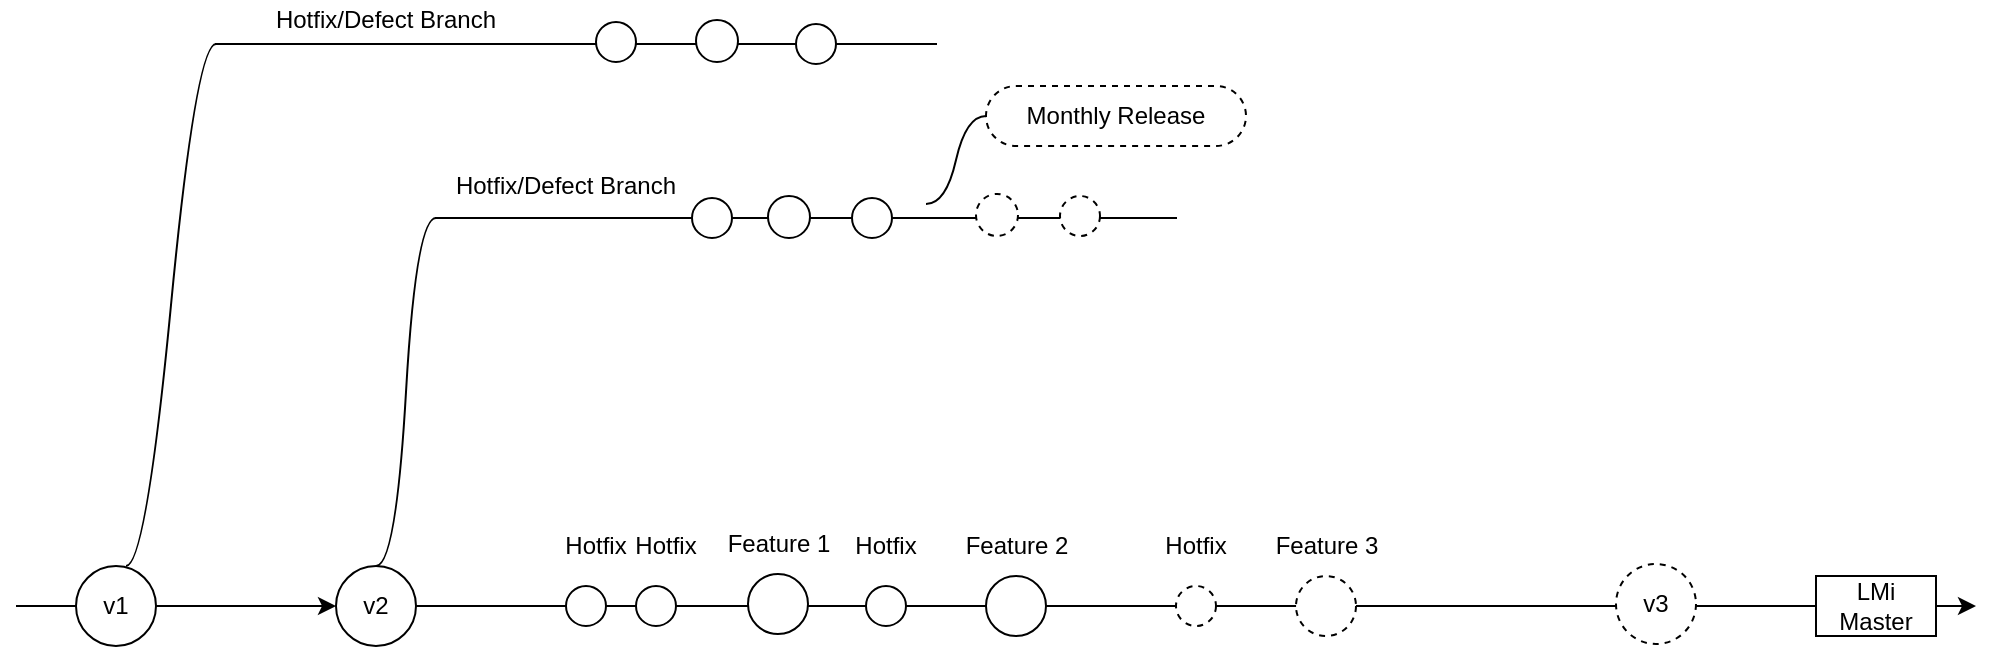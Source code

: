 <mxfile version="10.6.7" type="github"><diagram id="x7RYGpuBr0ePUjHkRB1u" name="Page-1"><mxGraphModel dx="1394" dy="747" grid="1" gridSize="10" guides="1" tooltips="1" connect="1" arrows="1" fold="1" page="1" pageScale="1" pageWidth="1654" pageHeight="2336" math="0" shadow="0"><root><mxCell id="0"/><mxCell id="1" parent="0"/><mxCell id="wA2t3dW0jBqvpVbsKQmw-9" value="" style="endArrow=classic;html=1;" parent="1" source="wA2t3dW0jBqvpVbsKQmw-11" edge="1"><mxGeometry width="50" height="50" relative="1" as="geometry"><mxPoint x="20" y="400" as="sourcePoint"/><mxPoint x="1000" y="400" as="targetPoint"/></mxGeometry></mxCell><mxCell id="wA2t3dW0jBqvpVbsKQmw-11" value="v2" style="ellipse;whiteSpace=wrap;html=1;aspect=fixed;" parent="1" vertex="1"><mxGeometry x="180" y="380" width="40" height="40" as="geometry"/></mxCell><mxCell id="wA2t3dW0jBqvpVbsKQmw-12" value="" style="endArrow=classic;html=1;" parent="1" target="wA2t3dW0jBqvpVbsKQmw-11" edge="1"><mxGeometry width="50" height="50" relative="1" as="geometry"><mxPoint x="20" y="400.0" as="sourcePoint"/><mxPoint x="840" y="400.0" as="targetPoint"/></mxGeometry></mxCell><mxCell id="wA2t3dW0jBqvpVbsKQmw-13" value="v1" style="ellipse;whiteSpace=wrap;html=1;aspect=fixed;" parent="1" vertex="1"><mxGeometry x="50" y="380" width="40" height="40" as="geometry"/></mxCell><mxCell id="biJ1HVo6dV1WWuM2CePD-2" value="LMi Master" style="rounded=0;whiteSpace=wrap;html=1;" vertex="1" parent="1"><mxGeometry x="920" y="385" width="60" height="30" as="geometry"/></mxCell><mxCell id="biJ1HVo6dV1WWuM2CePD-5" value="" style="whiteSpace=wrap;html=1;shape=partialRectangle;top=0;left=0;bottom=1;right=0;points=[[0,1],[1,1]];strokeColor=#000000;fillColor=none;align=center;verticalAlign=bottom;routingCenterY=0.5;snapToPoint=1;container=1;recursiveResize=0;autosize=1;treeFolding=1;" vertex="1" parent="1"><mxGeometry x="120" y="99" width="360" height="20" as="geometry"/></mxCell><mxCell id="biJ1HVo6dV1WWuM2CePD-17" value="" style="ellipse;whiteSpace=wrap;html=1;aspect=fixed;" vertex="1" parent="biJ1HVo6dV1WWuM2CePD-5"><mxGeometry x="240" y="8" width="21" height="21" as="geometry"/></mxCell><mxCell id="biJ1HVo6dV1WWuM2CePD-19" value="" style="ellipse;whiteSpace=wrap;html=1;aspect=fixed;" vertex="1" parent="biJ1HVo6dV1WWuM2CePD-5"><mxGeometry x="190" y="9" width="20" height="20" as="geometry"/></mxCell><mxCell id="biJ1HVo6dV1WWuM2CePD-6" value="" style="edgeStyle=entityRelationEdgeStyle;startArrow=none;endArrow=none;segment=10;curved=1;" edge="1" target="biJ1HVo6dV1WWuM2CePD-5" parent="1"><mxGeometry relative="1" as="geometry"><mxPoint x="75" y="380" as="sourcePoint"/></mxGeometry></mxCell><mxCell id="biJ1HVo6dV1WWuM2CePD-7" value="" style="whiteSpace=wrap;html=1;shape=partialRectangle;top=0;left=0;bottom=1;right=0;points=[[0,1],[1,1]];strokeColor=#000000;fillColor=none;align=center;verticalAlign=bottom;routingCenterY=0.5;snapToPoint=1;container=1;recursiveResize=0;autosize=1;treeFolding=1;" vertex="1" parent="1"><mxGeometry x="230" y="170" width="370" height="36" as="geometry"/></mxCell><mxCell id="biJ1HVo6dV1WWuM2CePD-33" value="Hotfix/Defect Branch" style="text;html=1;strokeColor=none;fillColor=none;align=center;verticalAlign=middle;whiteSpace=wrap;rounded=0;" vertex="1" parent="biJ1HVo6dV1WWuM2CePD-7"><mxGeometry y="10" width="130" height="20" as="geometry"/></mxCell><mxCell id="biJ1HVo6dV1WWuM2CePD-53" value="" style="ellipse;whiteSpace=wrap;html=1;aspect=fixed;dashed=1;" vertex="1" parent="biJ1HVo6dV1WWuM2CePD-7"><mxGeometry x="270" y="24" width="21" height="21" as="geometry"/></mxCell><mxCell id="biJ1HVo6dV1WWuM2CePD-54" value="" style="ellipse;whiteSpace=wrap;html=1;aspect=fixed;dashed=1;" vertex="1" parent="biJ1HVo6dV1WWuM2CePD-7"><mxGeometry x="312" y="25" width="20" height="20" as="geometry"/></mxCell><mxCell id="biJ1HVo6dV1WWuM2CePD-8" value="" style="edgeStyle=entityRelationEdgeStyle;startArrow=none;endArrow=none;segment=10;curved=1;" edge="1" target="biJ1HVo6dV1WWuM2CePD-7" parent="1"><mxGeometry relative="1" as="geometry"><mxPoint x="200" y="380" as="sourcePoint"/></mxGeometry></mxCell><mxCell id="biJ1HVo6dV1WWuM2CePD-10" value="v3" style="ellipse;whiteSpace=wrap;html=1;aspect=fixed;dashed=1;" vertex="1" parent="1"><mxGeometry x="820" y="379" width="40" height="40" as="geometry"/></mxCell><mxCell id="biJ1HVo6dV1WWuM2CePD-22" value="" style="ellipse;whiteSpace=wrap;html=1;aspect=fixed;" vertex="1" parent="1"><mxGeometry x="410" y="109" width="20" height="20" as="geometry"/></mxCell><mxCell id="biJ1HVo6dV1WWuM2CePD-28" value="Hotfix/Defect Branch" style="text;html=1;strokeColor=none;fillColor=none;align=center;verticalAlign=middle;whiteSpace=wrap;rounded=0;" vertex="1" parent="1"><mxGeometry x="140" y="97" width="130" height="20" as="geometry"/></mxCell><mxCell id="biJ1HVo6dV1WWuM2CePD-29" value="" style="ellipse;whiteSpace=wrap;html=1;aspect=fixed;" vertex="1" parent="1"><mxGeometry x="396" y="195" width="21" height="21" as="geometry"/></mxCell><mxCell id="biJ1HVo6dV1WWuM2CePD-30" value="" style="ellipse;whiteSpace=wrap;html=1;aspect=fixed;" vertex="1" parent="1"><mxGeometry x="358" y="196" width="20" height="20" as="geometry"/></mxCell><mxCell id="biJ1HVo6dV1WWuM2CePD-31" value="" style="ellipse;whiteSpace=wrap;html=1;aspect=fixed;" vertex="1" parent="1"><mxGeometry x="438" y="196" width="20" height="20" as="geometry"/></mxCell><mxCell id="biJ1HVo6dV1WWuM2CePD-34" value="" style="ellipse;whiteSpace=wrap;html=1;aspect=fixed;" vertex="1" parent="1"><mxGeometry x="295" y="390" width="20" height="20" as="geometry"/></mxCell><mxCell id="biJ1HVo6dV1WWuM2CePD-35" value="Hotfix" style="text;html=1;strokeColor=none;fillColor=none;align=center;verticalAlign=middle;whiteSpace=wrap;rounded=0;" vertex="1" parent="1"><mxGeometry x="290" y="360" width="40" height="20" as="geometry"/></mxCell><mxCell id="biJ1HVo6dV1WWuM2CePD-36" value="" style="ellipse;whiteSpace=wrap;html=1;aspect=fixed;" vertex="1" parent="1"><mxGeometry x="330" y="390" width="20" height="20" as="geometry"/></mxCell><mxCell id="biJ1HVo6dV1WWuM2CePD-37" value="Hotfix" style="text;html=1;strokeColor=none;fillColor=none;align=center;verticalAlign=middle;whiteSpace=wrap;rounded=0;" vertex="1" parent="1"><mxGeometry x="325" y="360" width="40" height="20" as="geometry"/></mxCell><mxCell id="biJ1HVo6dV1WWuM2CePD-38" value="" style="ellipse;whiteSpace=wrap;html=1;aspect=fixed;" vertex="1" parent="1"><mxGeometry x="386" y="384" width="30" height="30" as="geometry"/></mxCell><mxCell id="biJ1HVo6dV1WWuM2CePD-39" value="Feature 1" style="text;html=1;strokeColor=none;fillColor=none;align=center;verticalAlign=middle;whiteSpace=wrap;rounded=0;" vertex="1" parent="1"><mxGeometry x="372" y="359" width="59" height="20" as="geometry"/></mxCell><mxCell id="biJ1HVo6dV1WWuM2CePD-40" value="" style="ellipse;whiteSpace=wrap;html=1;aspect=fixed;" vertex="1" parent="1"><mxGeometry x="445" y="390" width="20" height="20" as="geometry"/></mxCell><mxCell id="biJ1HVo6dV1WWuM2CePD-41" value="Hotfix" style="text;html=1;strokeColor=none;fillColor=none;align=center;verticalAlign=middle;whiteSpace=wrap;rounded=0;" vertex="1" parent="1"><mxGeometry x="435" y="360" width="40" height="20" as="geometry"/></mxCell><mxCell id="biJ1HVo6dV1WWuM2CePD-42" value="" style="ellipse;whiteSpace=wrap;html=1;aspect=fixed;" vertex="1" parent="1"><mxGeometry x="505" y="385" width="30" height="30" as="geometry"/></mxCell><mxCell id="biJ1HVo6dV1WWuM2CePD-43" value="Feature 2" style="text;html=1;strokeColor=none;fillColor=none;align=center;verticalAlign=middle;whiteSpace=wrap;rounded=0;" vertex="1" parent="1"><mxGeometry x="490.5" y="360" width="59" height="20" as="geometry"/></mxCell><mxCell id="biJ1HVo6dV1WWuM2CePD-45" value="" style="ellipse;whiteSpace=wrap;html=1;aspect=fixed;dashed=1;" vertex="1" parent="1"><mxGeometry x="600" y="390" width="20" height="20" as="geometry"/></mxCell><mxCell id="biJ1HVo6dV1WWuM2CePD-46" value="Hotfix" style="text;html=1;strokeColor=none;fillColor=none;align=center;verticalAlign=middle;whiteSpace=wrap;rounded=0;" vertex="1" parent="1"><mxGeometry x="590" y="360" width="40" height="20" as="geometry"/></mxCell><mxCell id="biJ1HVo6dV1WWuM2CePD-47" value="" style="ellipse;whiteSpace=wrap;html=1;aspect=fixed;dashed=1;" vertex="1" parent="1"><mxGeometry x="660" y="385" width="30" height="30" as="geometry"/></mxCell><mxCell id="biJ1HVo6dV1WWuM2CePD-48" value="Feature 3" style="text;html=1;strokeColor=none;fillColor=none;align=center;verticalAlign=middle;whiteSpace=wrap;rounded=0;" vertex="1" parent="1"><mxGeometry x="645.5" y="360" width="59" height="20" as="geometry"/></mxCell><mxCell id="biJ1HVo6dV1WWuM2CePD-51" value="Monthly Release" style="whiteSpace=wrap;html=1;rounded=1;arcSize=50;align=center;verticalAlign=middle;container=1;recursiveResize=0;strokeWidth=1;autosize=1;spacing=4;treeFolding=1;dashed=1;" vertex="1" parent="1"><mxGeometry x="505" y="140" width="130" height="30" as="geometry"/></mxCell><mxCell id="biJ1HVo6dV1WWuM2CePD-52" value="" style="edgeStyle=entityRelationEdgeStyle;startArrow=none;endArrow=none;segment=10;curved=1;" edge="1" target="biJ1HVo6dV1WWuM2CePD-51" parent="1"><mxGeometry relative="1" as="geometry"><mxPoint x="475" y="199" as="sourcePoint"/><mxPoint x="515" y="172" as="targetPoint"/></mxGeometry></mxCell></root></mxGraphModel></diagram></mxfile>